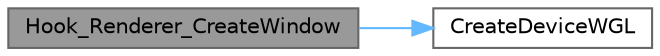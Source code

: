 digraph "Hook_Renderer_CreateWindow"
{
 // LATEX_PDF_SIZE
  bgcolor="transparent";
  edge [fontname=Helvetica,fontsize=10,labelfontname=Helvetica,labelfontsize=10];
  node [fontname=Helvetica,fontsize=10,shape=box,height=0.2,width=0.4];
  rankdir="LR";
  Node1 [id="Node000001",label="Hook_Renderer_CreateWindow",height=0.2,width=0.4,color="gray40", fillcolor="grey60", style="filled", fontcolor="black",tooltip=" "];
  Node1 -> Node2 [id="edge2_Node000001_Node000002",color="steelblue1",style="solid",tooltip=" "];
  Node2 [id="Node000002",label="CreateDeviceWGL",height=0.2,width=0.4,color="grey40", fillcolor="white", style="filled",URL="$imgui_2examples_2example__win32__opengl3_2main_8cpp.html#a73e2b636bf04d8291581c4185e57af72",tooltip=" "];
}
